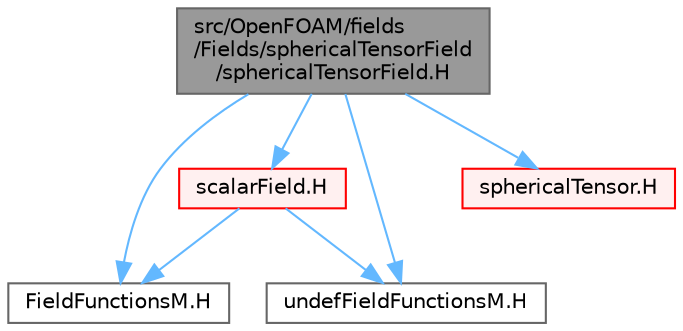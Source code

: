 digraph "src/OpenFOAM/fields/Fields/sphericalTensorField/sphericalTensorField.H"
{
 // LATEX_PDF_SIZE
  bgcolor="transparent";
  edge [fontname=Helvetica,fontsize=10,labelfontname=Helvetica,labelfontsize=10];
  node [fontname=Helvetica,fontsize=10,shape=box,height=0.2,width=0.4];
  Node1 [id="Node000001",label="src/OpenFOAM/fields\l/Fields/sphericalTensorField\l/sphericalTensorField.H",height=0.2,width=0.4,color="gray40", fillcolor="grey60", style="filled", fontcolor="black",tooltip=" "];
  Node1 -> Node2 [id="edge1_Node000001_Node000002",color="steelblue1",style="solid",tooltip=" "];
  Node2 [id="Node000002",label="scalarField.H",height=0.2,width=0.4,color="red", fillcolor="#FFF0F0", style="filled",URL="$scalarField_8H.html",tooltip=" "];
  Node2 -> Node114 [id="edge2_Node000002_Node000114",color="steelblue1",style="solid",tooltip=" "];
  Node114 [id="Node000114",label="FieldFunctionsM.H",height=0.2,width=0.4,color="grey40", fillcolor="white", style="filled",URL="$FieldFunctionsM_8H.html",tooltip="Macro functions for Field<Type> algebra."];
  Node2 -> Node159 [id="edge3_Node000002_Node000159",color="steelblue1",style="solid",tooltip=" "];
  Node159 [id="Node000159",label="undefFieldFunctionsM.H",height=0.2,width=0.4,color="grey40", fillcolor="white", style="filled",URL="$undefFieldFunctionsM_8H.html",tooltip=" "];
  Node1 -> Node160 [id="edge4_Node000001_Node000160",color="steelblue1",style="solid",tooltip=" "];
  Node160 [id="Node000160",label="sphericalTensor.H",height=0.2,width=0.4,color="red", fillcolor="#FFF0F0", style="filled",URL="$sphericalTensor_8H.html",tooltip=" "];
  Node1 -> Node114 [id="edge5_Node000001_Node000114",color="steelblue1",style="solid",tooltip=" "];
  Node1 -> Node159 [id="edge6_Node000001_Node000159",color="steelblue1",style="solid",tooltip=" "];
}
